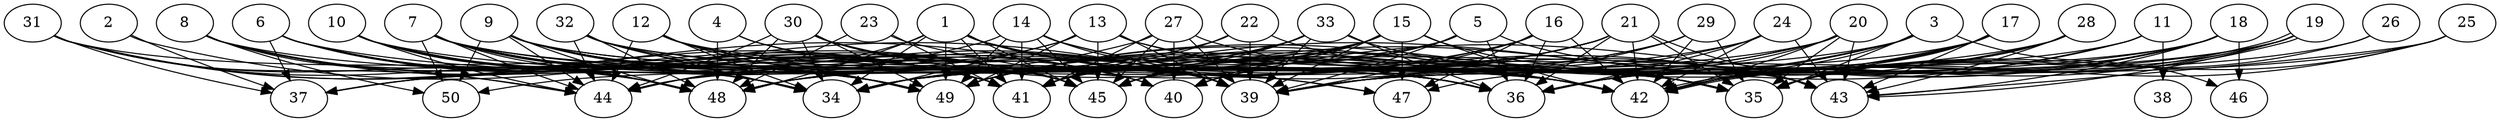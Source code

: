 // DAG automatically generated by daggen at Thu Oct  3 14:07:56 2019
// ./daggen --dot -n 50 --ccr 0.4 --fat 0.9 --regular 0.9 --density 0.7 --mindata 5242880 --maxdata 52428800 
digraph G {
  1 [size="108039680", alpha="0.03", expect_size="43215872"] 
  1 -> 34 [size ="43215872"]
  1 -> 35 [size ="43215872"]
  1 -> 36 [size ="43215872"]
  1 -> 39 [size ="43215872"]
  1 -> 41 [size ="43215872"]
  1 -> 43 [size ="43215872"]
  1 -> 44 [size ="43215872"]
  1 -> 45 [size ="43215872"]
  1 -> 48 [size ="43215872"]
  1 -> 49 [size ="43215872"]
  2 [size="120130560", alpha="0.06", expect_size="48052224"] 
  2 -> 37 [size ="48052224"]
  2 -> 39 [size ="48052224"]
  3 [size="47214080", alpha="0.01", expect_size="18885632"] 
  3 -> 35 [size ="18885632"]
  3 -> 39 [size ="18885632"]
  3 -> 42 [size ="18885632"]
  3 -> 46 [size ="18885632"]
  3 -> 48 [size ="18885632"]
  3 -> 49 [size ="18885632"]
  4 [size="44288000", alpha="0.08", expect_size="17715200"] 
  4 -> 39 [size ="17715200"]
  4 -> 45 [size ="17715200"]
  4 -> 48 [size ="17715200"]
  5 [size="103109120", alpha="0.10", expect_size="41243648"] 
  5 -> 36 [size ="41243648"]
  5 -> 37 [size ="41243648"]
  5 -> 39 [size ="41243648"]
  5 -> 43 [size ="41243648"]
  5 -> 45 [size ="41243648"]
  5 -> 49 [size ="41243648"]
  6 [size="74624000", alpha="0.03", expect_size="29849600"] 
  6 -> 34 [size ="29849600"]
  6 -> 37 [size ="29849600"]
  6 -> 41 [size ="29849600"]
  6 -> 42 [size ="29849600"]
  6 -> 45 [size ="29849600"]
  6 -> 48 [size ="29849600"]
  6 -> 49 [size ="29849600"]
  7 [size="46318080", alpha="0.20", expect_size="18527232"] 
  7 -> 34 [size ="18527232"]
  7 -> 35 [size ="18527232"]
  7 -> 36 [size ="18527232"]
  7 -> 39 [size ="18527232"]
  7 -> 41 [size ="18527232"]
  7 -> 44 [size ="18527232"]
  7 -> 45 [size ="18527232"]
  7 -> 48 [size ="18527232"]
  7 -> 49 [size ="18527232"]
  7 -> 50 [size ="18527232"]
  8 [size="59008000", alpha="0.12", expect_size="23603200"] 
  8 -> 34 [size ="23603200"]
  8 -> 36 [size ="23603200"]
  8 -> 41 [size ="23603200"]
  8 -> 44 [size ="23603200"]
  8 -> 48 [size ="23603200"]
  8 -> 49 [size ="23603200"]
  8 -> 50 [size ="23603200"]
  9 [size="110561280", alpha="0.12", expect_size="44224512"] 
  9 -> 36 [size ="44224512"]
  9 -> 39 [size ="44224512"]
  9 -> 40 [size ="44224512"]
  9 -> 41 [size ="44224512"]
  9 -> 44 [size ="44224512"]
  9 -> 45 [size ="44224512"]
  9 -> 47 [size ="44224512"]
  9 -> 48 [size ="44224512"]
  9 -> 49 [size ="44224512"]
  9 -> 50 [size ="44224512"]
  10 [size="83888640", alpha="0.02", expect_size="33555456"] 
  10 -> 34 [size ="33555456"]
  10 -> 41 [size ="33555456"]
  10 -> 42 [size ="33555456"]
  10 -> 44 [size ="33555456"]
  10 -> 45 [size ="33555456"]
  10 -> 48 [size ="33555456"]
  10 -> 49 [size ="33555456"]
  11 [size="76290560", alpha="0.18", expect_size="30516224"] 
  11 -> 36 [size ="30516224"]
  11 -> 38 [size ="30516224"]
  11 -> 39 [size ="30516224"]
  11 -> 41 [size ="30516224"]
  12 [size="94522880", alpha="0.14", expect_size="37809152"] 
  12 -> 34 [size ="37809152"]
  12 -> 39 [size ="37809152"]
  12 -> 41 [size ="37809152"]
  12 -> 43 [size ="37809152"]
  12 -> 44 [size ="37809152"]
  12 -> 45 [size ="37809152"]
  12 -> 49 [size ="37809152"]
  13 [size="13176320", alpha="0.12", expect_size="5270528"] 
  13 -> 34 [size ="5270528"]
  13 -> 39 [size ="5270528"]
  13 -> 42 [size ="5270528"]
  13 -> 43 [size ="5270528"]
  13 -> 44 [size ="5270528"]
  13 -> 45 [size ="5270528"]
  13 -> 49 [size ="5270528"]
  14 [size="18247680", alpha="0.06", expect_size="7299072"] 
  14 -> 36 [size ="7299072"]
  14 -> 37 [size ="7299072"]
  14 -> 39 [size ="7299072"]
  14 -> 41 [size ="7299072"]
  14 -> 42 [size ="7299072"]
  14 -> 45 [size ="7299072"]
  14 -> 49 [size ="7299072"]
  15 [size="65589760", alpha="0.09", expect_size="26235904"] 
  15 -> 34 [size ="26235904"]
  15 -> 35 [size ="26235904"]
  15 -> 37 [size ="26235904"]
  15 -> 39 [size ="26235904"]
  15 -> 40 [size ="26235904"]
  15 -> 42 [size ="26235904"]
  15 -> 45 [size ="26235904"]
  15 -> 47 [size ="26235904"]
  15 -> 49 [size ="26235904"]
  16 [size="122867200", alpha="0.04", expect_size="49146880"] 
  16 -> 34 [size ="49146880"]
  16 -> 36 [size ="49146880"]
  16 -> 39 [size ="49146880"]
  16 -> 42 [size ="49146880"]
  16 -> 47 [size ="49146880"]
  16 -> 49 [size ="49146880"]
  17 [size="24391680", alpha="0.08", expect_size="9756672"] 
  17 -> 34 [size ="9756672"]
  17 -> 35 [size ="9756672"]
  17 -> 36 [size ="9756672"]
  17 -> 42 [size ="9756672"]
  17 -> 43 [size ="9756672"]
  17 -> 49 [size ="9756672"]
  18 [size="23168000", alpha="0.09", expect_size="9267200"] 
  18 -> 34 [size ="9267200"]
  18 -> 35 [size ="9267200"]
  18 -> 36 [size ="9267200"]
  18 -> 40 [size ="9267200"]
  18 -> 41 [size ="9267200"]
  18 -> 42 [size ="9267200"]
  18 -> 43 [size ="9267200"]
  18 -> 46 [size ="9267200"]
  18 -> 47 [size ="9267200"]
  19 [size="96020480", alpha="0.01", expect_size="38408192"] 
  19 -> 34 [size ="38408192"]
  19 -> 35 [size ="38408192"]
  19 -> 36 [size ="38408192"]
  19 -> 39 [size ="38408192"]
  19 -> 42 [size ="38408192"]
  19 -> 42 [size ="38408192"]
  19 -> 43 [size ="38408192"]
  20 [size="49308160", alpha="0.04", expect_size="19723264"] 
  20 -> 35 [size ="19723264"]
  20 -> 36 [size ="19723264"]
  20 -> 41 [size ="19723264"]
  20 -> 42 [size ="19723264"]
  20 -> 43 [size ="19723264"]
  20 -> 44 [size ="19723264"]
  20 -> 45 [size ="19723264"]
  21 [size="63244800", alpha="0.02", expect_size="25297920"] 
  21 -> 35 [size ="25297920"]
  21 -> 36 [size ="25297920"]
  21 -> 40 [size ="25297920"]
  21 -> 41 [size ="25297920"]
  21 -> 42 [size ="25297920"]
  21 -> 43 [size ="25297920"]
  21 -> 45 [size ="25297920"]
  21 -> 48 [size ="25297920"]
  21 -> 49 [size ="25297920"]
  22 [size="53040640", alpha="0.19", expect_size="21216256"] 
  22 -> 39 [size ="21216256"]
  22 -> 41 [size ="21216256"]
  22 -> 42 [size ="21216256"]
  22 -> 48 [size ="21216256"]
  23 [size="16128000", alpha="0.01", expect_size="6451200"] 
  23 -> 35 [size ="6451200"]
  23 -> 41 [size ="6451200"]
  23 -> 48 [size ="6451200"]
  24 [size="89126400", alpha="0.09", expect_size="35650560"] 
  24 -> 36 [size ="35650560"]
  24 -> 41 [size ="35650560"]
  24 -> 42 [size ="35650560"]
  24 -> 43 [size ="35650560"]
  24 -> 50 [size ="35650560"]
  25 [size="122862080", alpha="0.12", expect_size="49144832"] 
  25 -> 35 [size ="49144832"]
  25 -> 39 [size ="49144832"]
  25 -> 42 [size ="49144832"]
  25 -> 43 [size ="49144832"]
  26 [size="58982400", alpha="0.06", expect_size="23592960"] 
  26 -> 35 [size ="23592960"]
  26 -> 39 [size ="23592960"]
  27 [size="80437760", alpha="0.05", expect_size="32175104"] 
  27 -> 39 [size ="32175104"]
  27 -> 40 [size ="32175104"]
  27 -> 41 [size ="32175104"]
  27 -> 42 [size ="32175104"]
  27 -> 44 [size ="32175104"]
  27 -> 45 [size ="32175104"]
  28 [size="128238080", alpha="0.12", expect_size="51295232"] 
  28 -> 35 [size ="51295232"]
  28 -> 42 [size ="51295232"]
  28 -> 43 [size ="51295232"]
  28 -> 45 [size ="51295232"]
  28 -> 48 [size ="51295232"]
  29 [size="61649920", alpha="0.15", expect_size="24659968"] 
  29 -> 35 [size ="24659968"]
  29 -> 39 [size ="24659968"]
  29 -> 42 [size ="24659968"]
  29 -> 45 [size ="24659968"]
  29 -> 49 [size ="24659968"]
  30 [size="67804160", alpha="0.10", expect_size="27121664"] 
  30 -> 34 [size ="27121664"]
  30 -> 39 [size ="27121664"]
  30 -> 40 [size ="27121664"]
  30 -> 42 [size ="27121664"]
  30 -> 44 [size ="27121664"]
  30 -> 45 [size ="27121664"]
  30 -> 47 [size ="27121664"]
  30 -> 48 [size ="27121664"]
  30 -> 49 [size ="27121664"]
  31 [size="88517120", alpha="0.16", expect_size="35406848"] 
  31 -> 34 [size ="35406848"]
  31 -> 37 [size ="35406848"]
  31 -> 39 [size ="35406848"]
  31 -> 40 [size ="35406848"]
  31 -> 44 [size ="35406848"]
  31 -> 48 [size ="35406848"]
  31 -> 49 [size ="35406848"]
  32 [size="100759040", alpha="0.16", expect_size="40303616"] 
  32 -> 34 [size ="40303616"]
  32 -> 35 [size ="40303616"]
  32 -> 36 [size ="40303616"]
  32 -> 39 [size ="40303616"]
  32 -> 44 [size ="40303616"]
  32 -> 48 [size ="40303616"]
  32 -> 49 [size ="40303616"]
  33 [size="93588480", alpha="0.16", expect_size="37435392"] 
  33 -> 34 [size ="37435392"]
  33 -> 35 [size ="37435392"]
  33 -> 36 [size ="37435392"]
  33 -> 39 [size ="37435392"]
  33 -> 41 [size ="37435392"]
  33 -> 45 [size ="37435392"]
  33 -> 48 [size ="37435392"]
  34 [size="101114880", alpha="0.17", expect_size="40445952"] 
  35 [size="36554240", alpha="0.07", expect_size="14621696"] 
  36 [size="107875840", alpha="0.15", expect_size="43150336"] 
  37 [size="22704640", alpha="0.05", expect_size="9081856"] 
  38 [size="50178560", alpha="0.17", expect_size="20071424"] 
  39 [size="118238720", alpha="0.03", expect_size="47295488"] 
  40 [size="88407040", alpha="0.15", expect_size="35362816"] 
  41 [size="31470080", alpha="0.16", expect_size="12588032"] 
  42 [size="128573440", alpha="0.03", expect_size="51429376"] 
  43 [size="107246080", alpha="0.11", expect_size="42898432"] 
  44 [size="85516800", alpha="0.12", expect_size="34206720"] 
  45 [size="68531200", alpha="0.12", expect_size="27412480"] 
  46 [size="108774400", alpha="0.19", expect_size="43509760"] 
  47 [size="80076800", alpha="0.17", expect_size="32030720"] 
  48 [size="111687680", alpha="0.15", expect_size="44675072"] 
  49 [size="95705600", alpha="0.02", expect_size="38282240"] 
  50 [size="115041280", alpha="0.17", expect_size="46016512"] 
}
